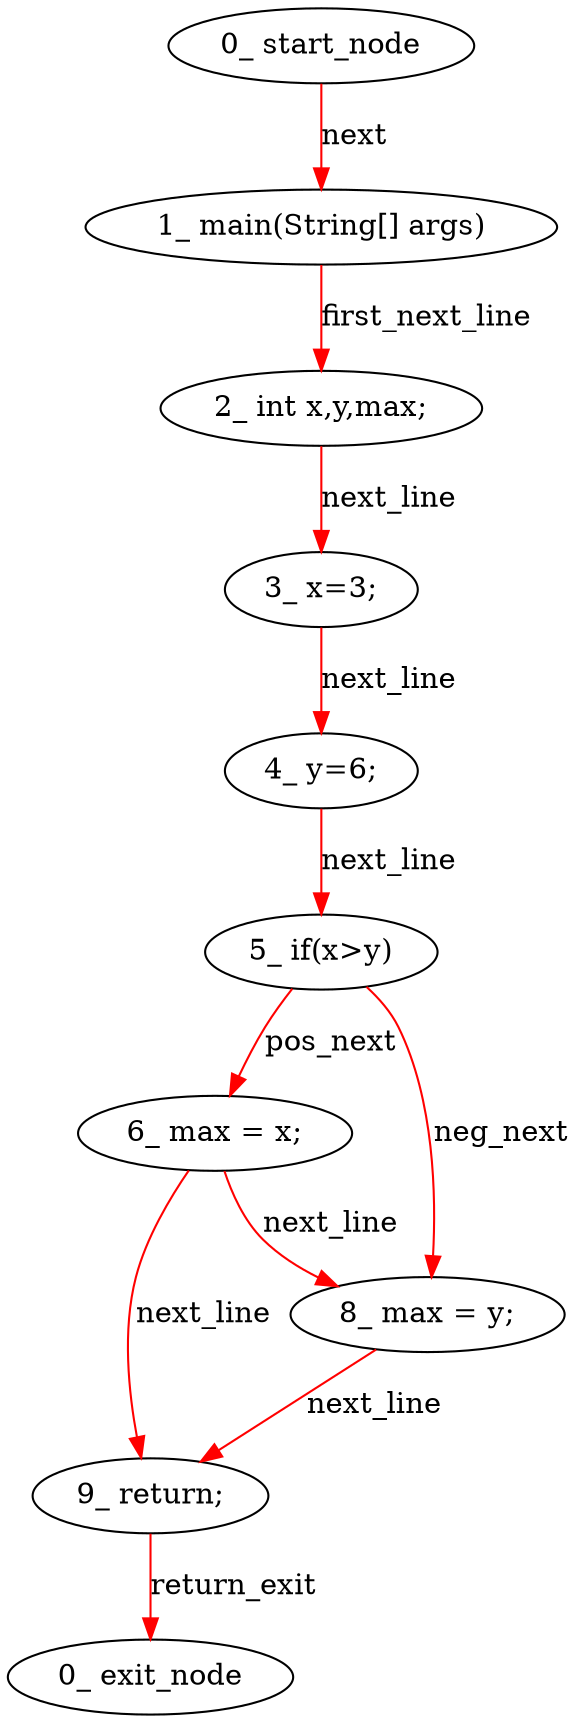 digraph  {
10 [label="1_ main(String[] args)", type_label=method_declaration];
21 [label="2_ int x,y,max;", type_label=expression_statement];
29 [label="3_ x=3;", type_label=expression_statement];
33 [label="4_ y=6;", type_label=expression_statement];
37 [label="5_ if(x>y)", type_label=if];
42 [label="6_ max = x;", type_label=expression_statement];
46 [label="8_ max = y;", type_label=expression_statement];
50 [label="9_ return;", type_label=expression_statement];
1 [label="0_ start_node", type_label=start];
2 [label="0_ exit_node", type_label=exit];
10 -> 21  [color=red, controlflow_type=first_next_line, edge_type=CFG_edge, key=0, label=first_next_line];
21 -> 29  [color=red, controlflow_type=next_line, edge_type=CFG_edge, key=0, label=next_line];
29 -> 33  [color=red, controlflow_type=next_line, edge_type=CFG_edge, key=0, label=next_line];
33 -> 37  [color=red, controlflow_type=next_line, edge_type=CFG_edge, key=0, label=next_line];
37 -> 42  [color=red, controlflow_type=pos_next, edge_type=CFG_edge, key=0, label=pos_next];
37 -> 46  [color=red, controlflow_type=neg_next, edge_type=CFG_edge, key=0, label=neg_next];
42 -> 46  [color=red, controlflow_type=next_line, edge_type=CFG_edge, key=0, label=next_line];
42 -> 50  [color=red, controlflow_type=next_line, edge_type=CFG_edge, key=0, label=next_line];
46 -> 50  [color=red, controlflow_type=next_line, edge_type=CFG_edge, key=0, label=next_line];
50 -> 2  [color=red, controlflow_type=return_exit, edge_type=CFG_edge, key=0, label=return_exit];
1 -> 10  [color=red, controlflow_type=next, edge_type=CFG_edge, key=0, label=next];
}
